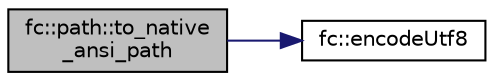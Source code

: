 digraph "fc::path::to_native_ansi_path"
{
  edge [fontname="Helvetica",fontsize="10",labelfontname="Helvetica",labelfontsize="10"];
  node [fontname="Helvetica",fontsize="10",shape=record];
  rankdir="LR";
  Node2 [label="fc::path::to_native\l_ansi_path",height=0.2,width=0.4,color="black", fillcolor="grey75", style="filled", fontcolor="black"];
  Node2 -> Node3 [color="midnightblue",fontsize="10",style="solid"];
  Node3 [label="fc::encodeUtf8",height=0.2,width=0.4,color="black", fillcolor="white", style="filled",URL="$namespacefc.html#a929646b3a8b7feb5688409ddef1897c9"];
}
